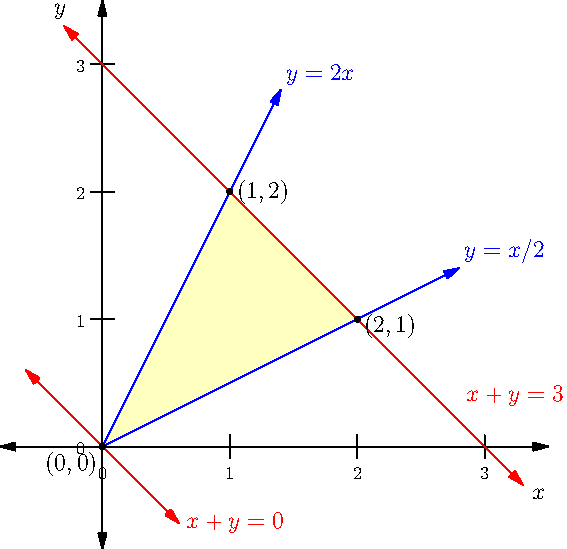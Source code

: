size(10cm);

import graph;
xaxis("$x$", -0.8, 3.5, Ticks(Label(fontsize(9pt)), Step=1, begin=true, end=true), Arrows);
yaxis("$y$", -0.8, 3.5, Ticks(Label(fontsize(9pt)), Step=1, begin=true, end=true), Arrows);

fill((0,0)--(2,1)--(1,2)--cycle, paleyellow);
draw((-0.3,3.3)--(3.3,-0.3), red, Arrows);
draw((-0.6,0.6)--(0.6,-0.6), red, Arrows);
draw((0,0)--(2.8,1.4), blue, EndArrow);
draw((0,0)--(1.4,2.8), blue, EndArrow);
label("$x+y=0$", (0.6,-0.6), dir(0), red);
label("$x+y=3$", (2.8,0.4), dir(0), red);
label("$y=2x$", (1.4,2.8), dir(45), blue);
label("$y=x/2$", (2.8,1.4), dir(45), blue);
dot("$(0,0)$", (0,0), dir(225));
dot("$(2,1)$", (2,1), dir(-20));
dot("$(1,2)$", (1,2), dir(0));
